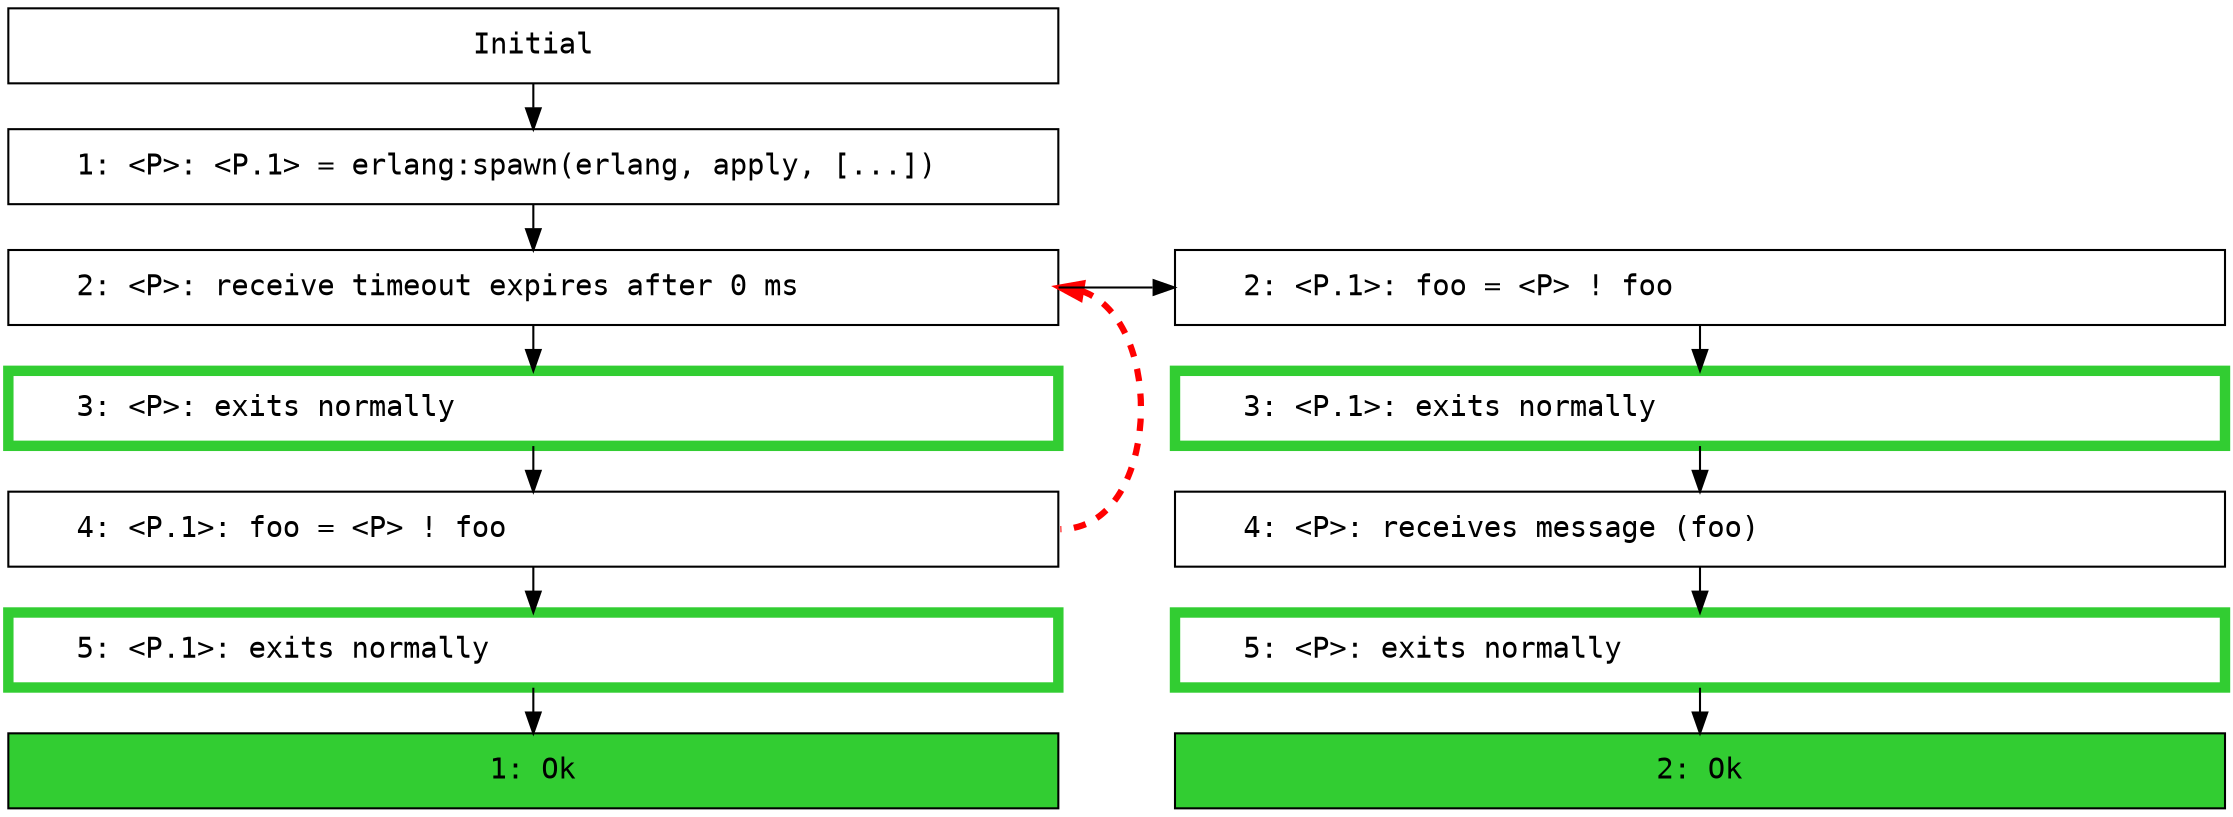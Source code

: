 digraph {
  graph [ranksep=0.3]
  node [shape=box,width=7,fontname=Monospace]
  "init" [label="Initial"];
  subgraph interleaving_1 {
    "{1,1}" [label="   1: <P>: <P.1> = erlang:spawn(erlang, apply, [...])\l"];
    "init" -> "{1,1}" [weight=1000];
    "{1,2}" [label="   2: <P>: receive timeout expires after 0 ms\l"];
    "{1,1}" -> "{1,2}" [weight=1000];
    "{1,3}" [label="   3: <P>: exits normally\l",color=limegreen,penwidth=5];
    "{1,2}" -> "{1,3}" [weight=1000];
    "{1,4}" [label="   4: <P.1>: foo = <P> ! foo\l"];
    "{1,3}" -> "{1,4}" [weight=1000];
    "{1,5}" [label="   5: <P.1>: exits normally\l",color=limegreen,penwidth=5];
    "{1,4}" -> "{1,5}" [weight=1000];
    "{1,final}" [label="1: Ok",style=filled,fillcolor=limegreen];
    "{1,5}" -> "{1,final}" [weight=1000];
    "{1,2}":e -> "{1,4}":e [constraint=false, color=red, dir=back, penwidth=3, style=dashed];
  }
  subgraph interleaving_2 {
    "{2,2}" [label="   2: <P.1>: foo = <P> ! foo\l"];
    "{1,1}" -> "{2,2}" [style=invis,weight=1];
    "{1,2}" -> "{2,2}" [constraint=false];
    "{2,3}" [label="   3: <P.1>: exits normally\l",color=limegreen,penwidth=5];
    "{2,2}" -> "{2,3}" [weight=1000];
    "{2,4}" [label="   4: <P>: receives message (foo)\l"];
    "{2,3}" -> "{2,4}" [weight=1000];
    "{2,5}" [label="   5: <P>: exits normally\l",color=limegreen,penwidth=5];
    "{2,4}" -> "{2,5}" [weight=1000];
    "{2,final}" [label="2: Ok",style=filled,fillcolor=limegreen];
    "{2,5}" -> "{2,final}" [weight=1000];
  }
}
